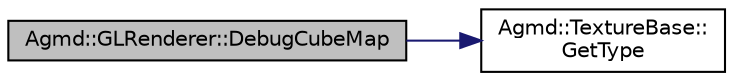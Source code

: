 digraph "Agmd::GLRenderer::DebugCubeMap"
{
  edge [fontname="Helvetica",fontsize="10",labelfontname="Helvetica",labelfontsize="10"];
  node [fontname="Helvetica",fontsize="10",shape=record];
  rankdir="LR";
  Node1 [label="Agmd::GLRenderer::DebugCubeMap",height=0.2,width=0.4,color="black", fillcolor="grey75", style="filled" fontcolor="black"];
  Node1 -> Node2 [color="midnightblue",fontsize="10",style="solid",fontname="Helvetica"];
  Node2 [label="Agmd::TextureBase::\lGetType",height=0.2,width=0.4,color="black", fillcolor="white", style="filled",URL="$class_agmd_1_1_texture_base.html#a701ea876be6c3cd5c99f4e53aa2d5405"];
}
